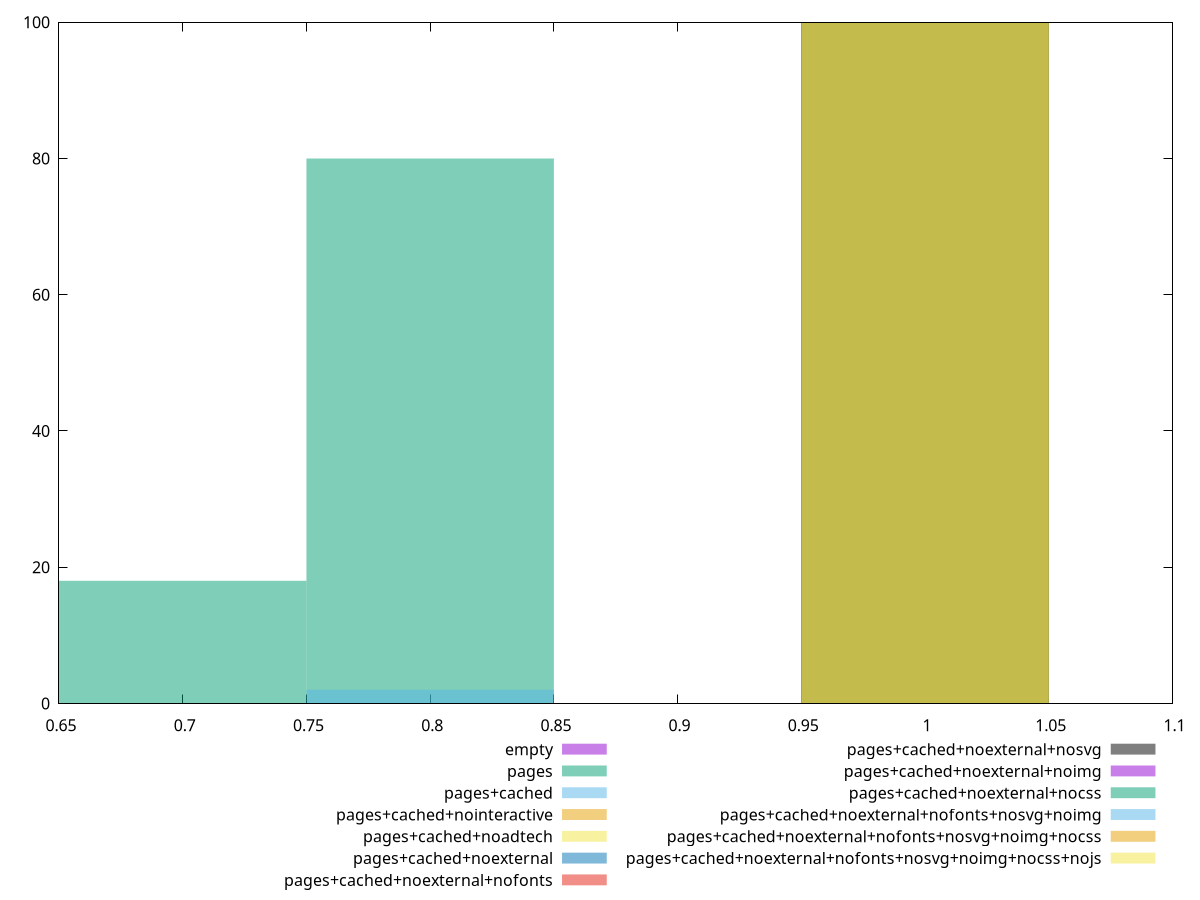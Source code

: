 reset
set terminal svg size 640, 610 enhanced background rgb 'white'
set output "report_00007_2020-12-11T15:55:29.892Z/uses-rel-preconnect/comparison/histogram/all_score.svg"

$empty <<EOF
1 100
EOF

$pages <<EOF
1 2
0.7000000000000001 18
0.8 80
EOF

$pagesCached <<EOF
0.8 2
1 98
EOF

$pagesCachedNointeractive <<EOF
1 100
EOF

$pagesCachedNoadtech <<EOF
1 100
EOF

$pagesCachedNoexternal <<EOF
1 100
EOF

$pagesCachedNoexternalNofonts <<EOF
1 100
EOF

$pagesCachedNoexternalNosvg <<EOF
1 100
EOF

$pagesCachedNoexternalNoimg <<EOF
1 100
EOF

$pagesCachedNoexternalNocss <<EOF
1 100
EOF

$pagesCachedNoexternalNofontsNosvgNoimg <<EOF
1 100
EOF

$pagesCachedNoexternalNofontsNosvgNoimgNocss <<EOF
1 100
EOF

$pagesCachedNoexternalNofontsNosvgNoimgNocssNojs <<EOF
1 100
EOF

set key outside below
set boxwidth 0.1
set yrange [0:100]
set style fill transparent solid 0.5 noborder

plot \
  $empty title "empty" with boxes, \
  $pages title "pages" with boxes, \
  $pagesCached title "pages+cached" with boxes, \
  $pagesCachedNointeractive title "pages+cached+nointeractive" with boxes, \
  $pagesCachedNoadtech title "pages+cached+noadtech" with boxes, \
  $pagesCachedNoexternal title "pages+cached+noexternal" with boxes, \
  $pagesCachedNoexternalNofonts title "pages+cached+noexternal+nofonts" with boxes, \
  $pagesCachedNoexternalNosvg title "pages+cached+noexternal+nosvg" with boxes, \
  $pagesCachedNoexternalNoimg title "pages+cached+noexternal+noimg" with boxes, \
  $pagesCachedNoexternalNocss title "pages+cached+noexternal+nocss" with boxes, \
  $pagesCachedNoexternalNofontsNosvgNoimg title "pages+cached+noexternal+nofonts+nosvg+noimg" with boxes, \
  $pagesCachedNoexternalNofontsNosvgNoimgNocss title "pages+cached+noexternal+nofonts+nosvg+noimg+nocss" with boxes, \
  $pagesCachedNoexternalNofontsNosvgNoimgNocssNojs title "pages+cached+noexternal+nofonts+nosvg+noimg+nocss+nojs" with boxes, \


reset